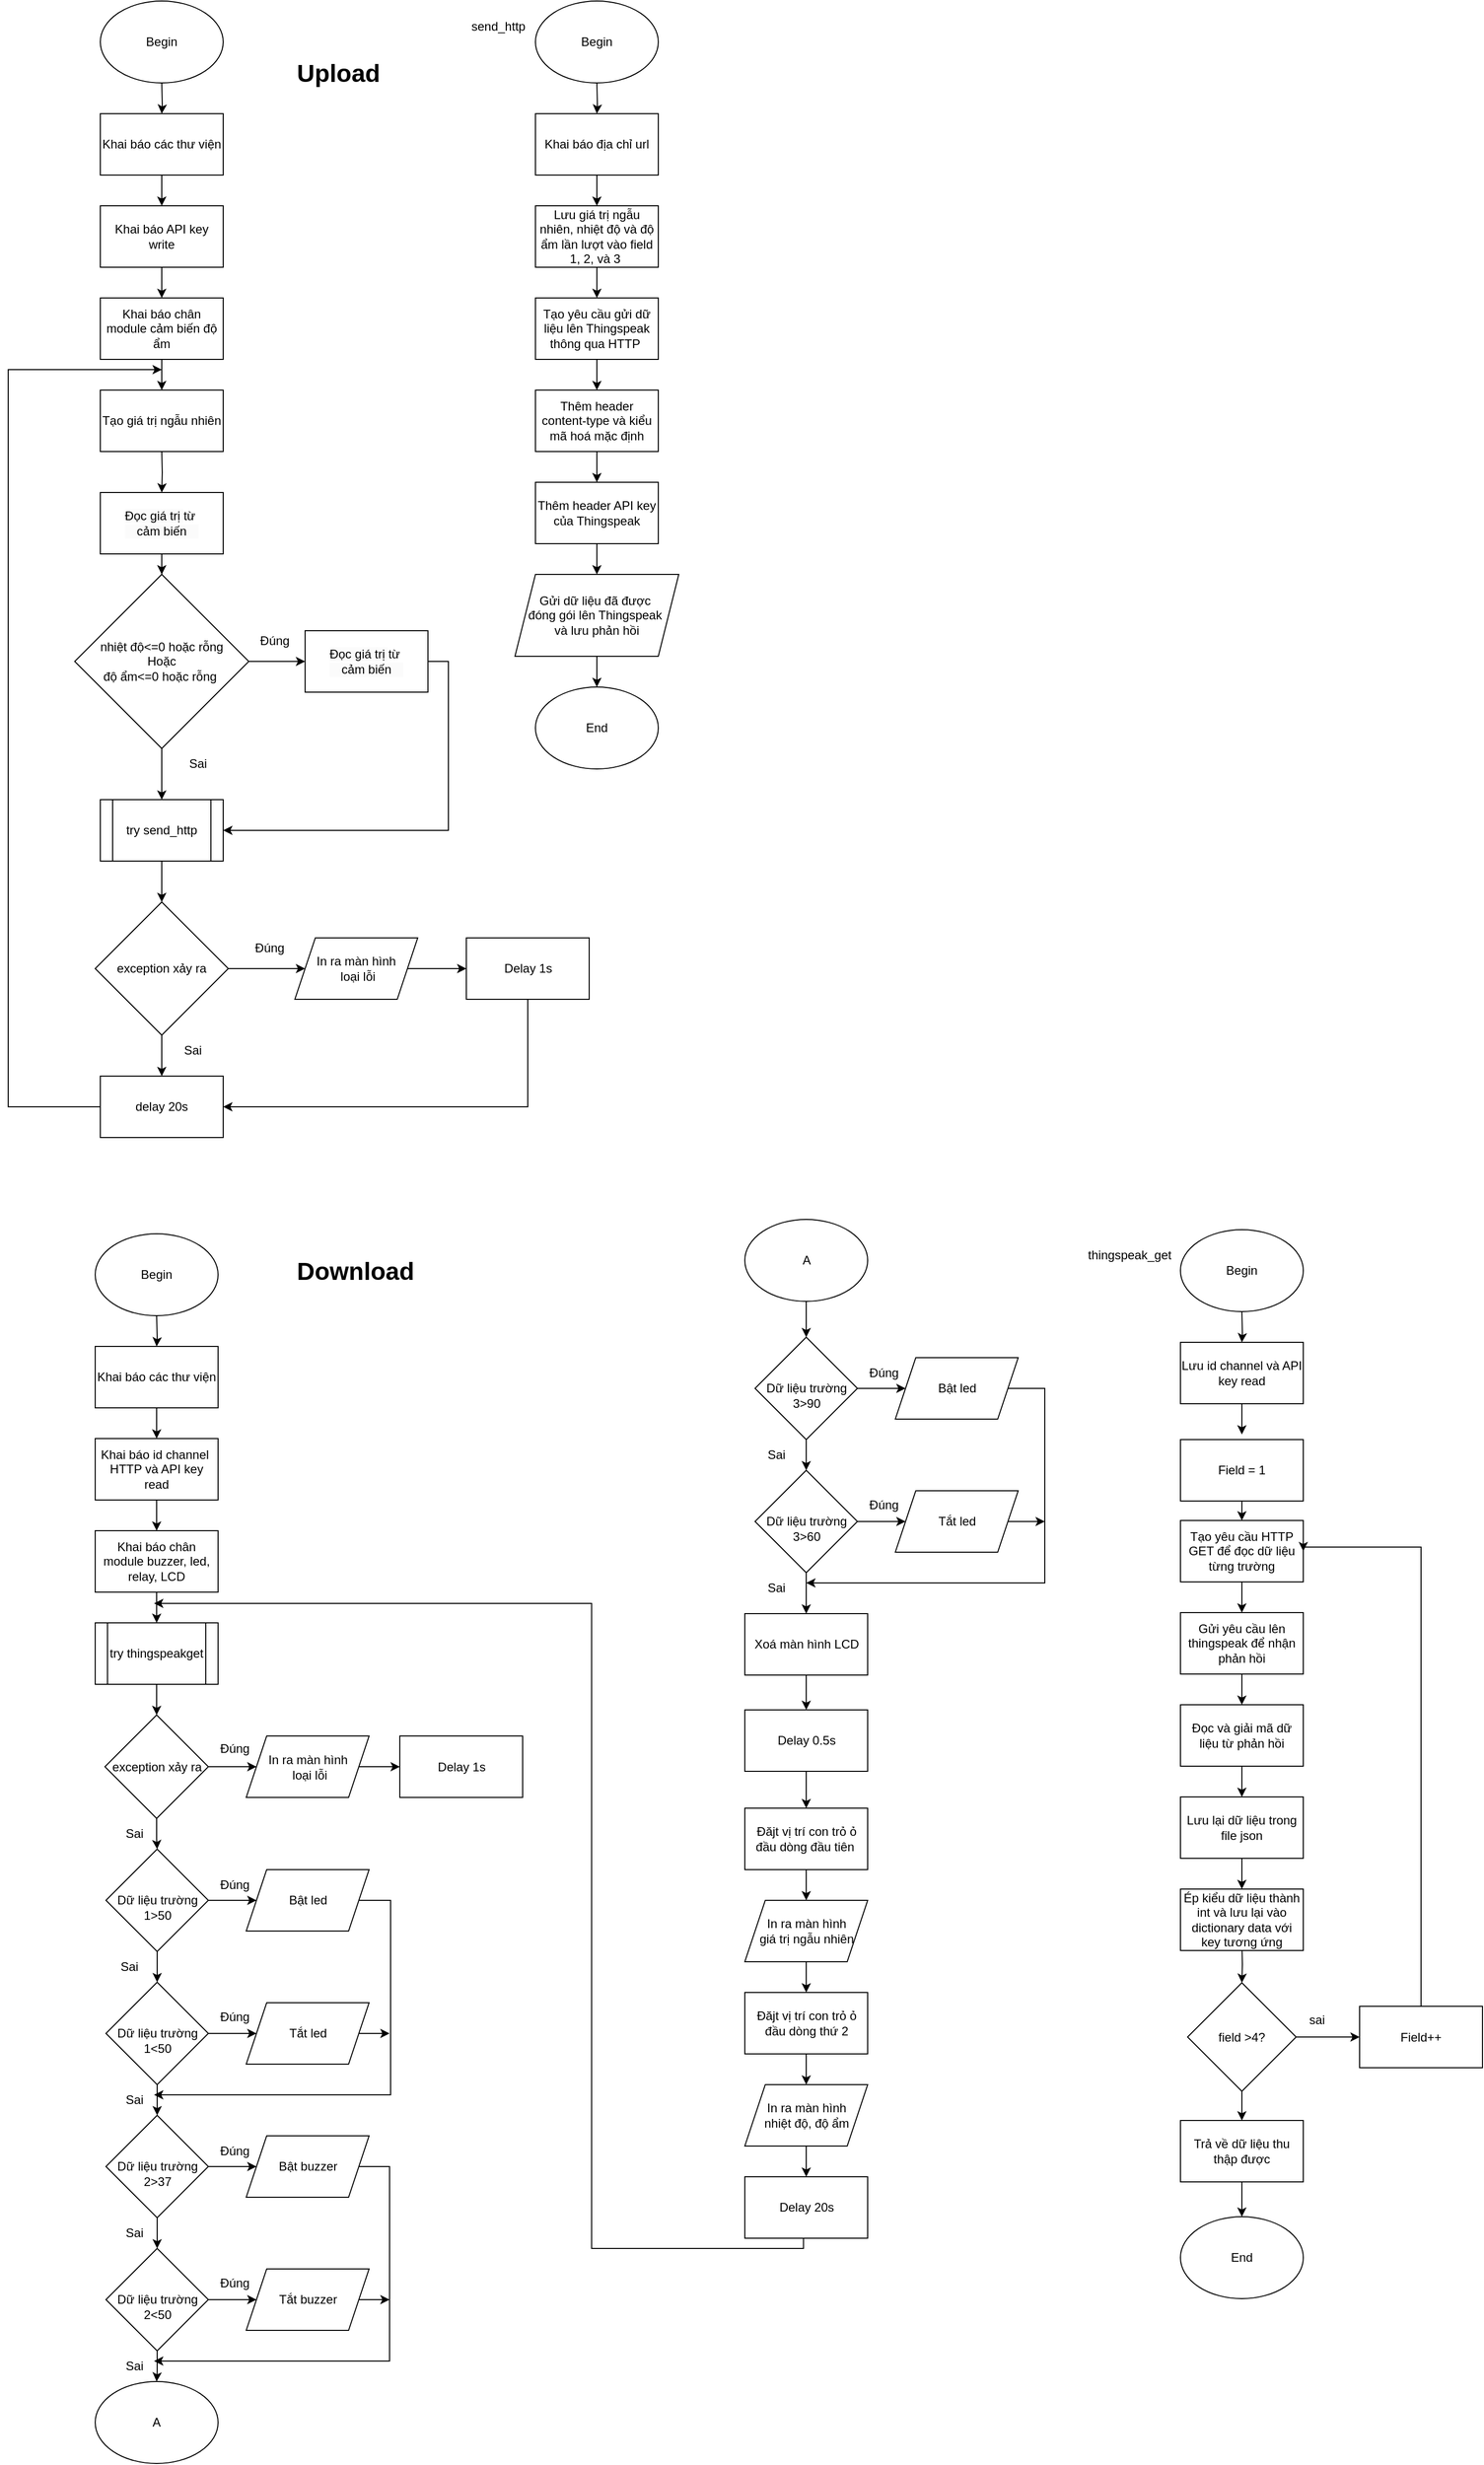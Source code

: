<mxfile version="24.7.14">
  <diagram id="C5RBs43oDa-KdzZeNtuy" name="Page-1">
    <mxGraphModel dx="2329" dy="1236" grid="1" gridSize="10" guides="1" tooltips="1" connect="1" arrows="1" fold="1" page="1" pageScale="1" pageWidth="827" pageHeight="1169" math="0" shadow="0">
      <root>
        <mxCell id="WIyWlLk6GJQsqaUBKTNV-0" />
        <mxCell id="WIyWlLk6GJQsqaUBKTNV-1" parent="WIyWlLk6GJQsqaUBKTNV-0" />
        <mxCell id="1WxUAbwwoIR5ukUB5O0--5" value="Khai báo chân module cảm biến độ&lt;div style=&quot;&quot;&gt;ẩm&lt;/div&gt;" style="rounded=0;whiteSpace=wrap;html=1;align=center;" parent="WIyWlLk6GJQsqaUBKTNV-1" vertex="1">
          <mxGeometry x="120" y="290" width="120" height="60" as="geometry" />
        </mxCell>
        <mxCell id="1Kg0y6q0fFG1aNWEQ2B7-90" value="" style="edgeStyle=orthogonalEdgeStyle;rounded=0;orthogonalLoop=1;jettySize=auto;html=1;" parent="WIyWlLk6GJQsqaUBKTNV-1" source="1WxUAbwwoIR5ukUB5O0--7" target="1Kg0y6q0fFG1aNWEQ2B7-89" edge="1">
          <mxGeometry relative="1" as="geometry" />
        </mxCell>
        <mxCell id="1WxUAbwwoIR5ukUB5O0--7" value="Khai báo các thư viện" style="rounded=0;whiteSpace=wrap;html=1;" parent="WIyWlLk6GJQsqaUBKTNV-1" vertex="1">
          <mxGeometry x="120" y="110" width="120" height="60" as="geometry" />
        </mxCell>
        <mxCell id="1WxUAbwwoIR5ukUB5O0--11" value="" style="edgeStyle=orthogonalEdgeStyle;rounded=0;orthogonalLoop=1;jettySize=auto;html=1;" parent="WIyWlLk6GJQsqaUBKTNV-1" target="1WxUAbwwoIR5ukUB5O0--7" edge="1">
          <mxGeometry relative="1" as="geometry">
            <mxPoint x="180" y="80" as="sourcePoint" />
          </mxGeometry>
        </mxCell>
        <mxCell id="1Kg0y6q0fFG1aNWEQ2B7-76" value="" style="edgeStyle=orthogonalEdgeStyle;rounded=0;orthogonalLoop=1;jettySize=auto;html=1;" parent="WIyWlLk6GJQsqaUBKTNV-1" source="1Kg0y6q0fFG1aNWEQ2B7-71" edge="1">
          <mxGeometry relative="1" as="geometry">
            <mxPoint x="605" y="200" as="targetPoint" />
          </mxGeometry>
        </mxCell>
        <mxCell id="1Kg0y6q0fFG1aNWEQ2B7-71" value="Khai báo địa chỉ url" style="rounded=0;whiteSpace=wrap;html=1;" parent="WIyWlLk6GJQsqaUBKTNV-1" vertex="1">
          <mxGeometry x="545" y="110" width="120" height="60" as="geometry" />
        </mxCell>
        <mxCell id="1Kg0y6q0fFG1aNWEQ2B7-72" value="" style="edgeStyle=orthogonalEdgeStyle;rounded=0;orthogonalLoop=1;jettySize=auto;html=1;" parent="WIyWlLk6GJQsqaUBKTNV-1" target="1Kg0y6q0fFG1aNWEQ2B7-71" edge="1">
          <mxGeometry relative="1" as="geometry">
            <mxPoint x="605" y="80" as="sourcePoint" />
          </mxGeometry>
        </mxCell>
        <mxCell id="1Kg0y6q0fFG1aNWEQ2B7-74" value="send_http&amp;nbsp;" style="text;html=1;align=center;verticalAlign=middle;resizable=0;points=[];autosize=1;strokeColor=none;fillColor=none;" parent="WIyWlLk6GJQsqaUBKTNV-1" vertex="1">
          <mxGeometry x="470" y="10" width="80" height="30" as="geometry" />
        </mxCell>
        <mxCell id="1Kg0y6q0fFG1aNWEQ2B7-92" value="" style="edgeStyle=orthogonalEdgeStyle;rounded=0;orthogonalLoop=1;jettySize=auto;html=1;" parent="WIyWlLk6GJQsqaUBKTNV-1" source="1Kg0y6q0fFG1aNWEQ2B7-89" target="1WxUAbwwoIR5ukUB5O0--5" edge="1">
          <mxGeometry relative="1" as="geometry" />
        </mxCell>
        <mxCell id="1Kg0y6q0fFG1aNWEQ2B7-89" value="Khai báo API key write" style="rounded=0;whiteSpace=wrap;html=1;" parent="WIyWlLk6GJQsqaUBKTNV-1" vertex="1">
          <mxGeometry x="120" y="200" width="120" height="60" as="geometry" />
        </mxCell>
        <mxCell id="1Kg0y6q0fFG1aNWEQ2B7-93" value="" style="edgeStyle=orthogonalEdgeStyle;rounded=0;orthogonalLoop=1;jettySize=auto;html=1;" parent="WIyWlLk6GJQsqaUBKTNV-1" edge="1">
          <mxGeometry relative="1" as="geometry">
            <mxPoint x="180" y="380" as="targetPoint" />
            <mxPoint x="180" y="350" as="sourcePoint" />
          </mxGeometry>
        </mxCell>
        <mxCell id="1Kg0y6q0fFG1aNWEQ2B7-94" value="" style="edgeStyle=orthogonalEdgeStyle;rounded=0;orthogonalLoop=1;jettySize=auto;html=1;" parent="WIyWlLk6GJQsqaUBKTNV-1" edge="1">
          <mxGeometry relative="1" as="geometry">
            <mxPoint x="180" y="480" as="targetPoint" />
            <mxPoint x="180" y="440" as="sourcePoint" />
          </mxGeometry>
        </mxCell>
        <mxCell id="JUYjfy3WTnw4ZEzhVMGz-3" value="" style="edgeStyle=orthogonalEdgeStyle;rounded=0;orthogonalLoop=1;jettySize=auto;html=1;" parent="WIyWlLk6GJQsqaUBKTNV-1" source="JUYjfy3WTnw4ZEzhVMGz-0" target="JUYjfy3WTnw4ZEzhVMGz-2" edge="1">
          <mxGeometry relative="1" as="geometry" />
        </mxCell>
        <mxCell id="JUYjfy3WTnw4ZEzhVMGz-0" value="&lt;span style=&quot;color: rgb(0, 0, 0); font-family: Helvetica; font-size: 12px; font-style: normal; font-variant-ligatures: normal; font-variant-caps: normal; font-weight: 400; letter-spacing: normal; orphans: 2; text-align: center; text-indent: 0px; text-transform: none; widows: 2; word-spacing: 0px; -webkit-text-stroke-width: 0px; white-space: normal; background-color: rgb(251, 251, 251); text-decoration-thickness: initial; text-decoration-style: initial; text-decoration-color: initial; display: inline !important; float: none;&quot;&gt;Đọc giá trị&amp;nbsp;&lt;/span&gt;&lt;span style=&quot;forced-color-adjust: none; color: rgb(0, 0, 0); font-family: Helvetica; font-size: 12px; font-style: normal; font-variant-ligatures: normal; font-variant-caps: normal; font-weight: 400; letter-spacing: normal; orphans: 2; text-align: center; text-indent: 0px; text-transform: none; widows: 2; word-spacing: 0px; -webkit-text-stroke-width: 0px; white-space: normal; background-color: initial; text-decoration-thickness: initial; text-decoration-style: initial; text-decoration-color: initial;&quot;&gt;từ&amp;nbsp;&lt;/span&gt;&lt;div style=&quot;forced-color-adjust: none; color: rgb(0, 0, 0); font-family: Helvetica; font-size: 12px; font-style: normal; font-variant-ligatures: normal; font-variant-caps: normal; font-weight: 400; letter-spacing: normal; orphans: 2; text-align: center; text-indent: 0px; text-transform: none; widows: 2; word-spacing: 0px; -webkit-text-stroke-width: 0px; white-space: normal; background-color: rgb(251, 251, 251); text-decoration-thickness: initial; text-decoration-style: initial; text-decoration-color: initial;&quot;&gt;&lt;span style=&quot;forced-color-adjust: none; background-color: initial;&quot;&gt;cảm biến&lt;/span&gt;&lt;/div&gt;" style="rounded=0;whiteSpace=wrap;html=1;" parent="WIyWlLk6GJQsqaUBKTNV-1" vertex="1">
          <mxGeometry x="120" y="480" width="120" height="60" as="geometry" />
        </mxCell>
        <mxCell id="JUYjfy3WTnw4ZEzhVMGz-1" value="Tạo giá trị ngẫu nhiên" style="rounded=0;whiteSpace=wrap;html=1;" parent="WIyWlLk6GJQsqaUBKTNV-1" vertex="1">
          <mxGeometry x="120" y="380" width="120" height="60" as="geometry" />
        </mxCell>
        <mxCell id="JUYjfy3WTnw4ZEzhVMGz-5" value="" style="edgeStyle=orthogonalEdgeStyle;rounded=0;orthogonalLoop=1;jettySize=auto;html=1;" parent="WIyWlLk6GJQsqaUBKTNV-1" source="JUYjfy3WTnw4ZEzhVMGz-2" target="JUYjfy3WTnw4ZEzhVMGz-4" edge="1">
          <mxGeometry relative="1" as="geometry" />
        </mxCell>
        <mxCell id="JUYjfy3WTnw4ZEzhVMGz-8" value="" style="edgeStyle=orthogonalEdgeStyle;rounded=0;orthogonalLoop=1;jettySize=auto;html=1;" parent="WIyWlLk6GJQsqaUBKTNV-1" source="JUYjfy3WTnw4ZEzhVMGz-2" target="JUYjfy3WTnw4ZEzhVMGz-7" edge="1">
          <mxGeometry relative="1" as="geometry" />
        </mxCell>
        <mxCell id="JUYjfy3WTnw4ZEzhVMGz-2" value="nhiệt độ&amp;lt;=0 hoặc rỗng&lt;div&gt;Hoặc&lt;/div&gt;&lt;div&gt;độ ẩm&amp;lt;=0 hoặc rỗng&amp;nbsp;&lt;/div&gt;" style="rhombus;whiteSpace=wrap;html=1;" parent="WIyWlLk6GJQsqaUBKTNV-1" vertex="1">
          <mxGeometry x="95" y="560" width="170" height="170" as="geometry" />
        </mxCell>
        <mxCell id="kKb7byAXvP9piWJfjQB5-71" style="edgeStyle=orthogonalEdgeStyle;rounded=0;orthogonalLoop=1;jettySize=auto;html=1;exitX=1;exitY=0.5;exitDx=0;exitDy=0;entryX=1;entryY=0.5;entryDx=0;entryDy=0;" edge="1" parent="WIyWlLk6GJQsqaUBKTNV-1" source="JUYjfy3WTnw4ZEzhVMGz-4" target="JUYjfy3WTnw4ZEzhVMGz-7">
          <mxGeometry relative="1" as="geometry" />
        </mxCell>
        <mxCell id="JUYjfy3WTnw4ZEzhVMGz-4" value="&lt;span style=&quot;color: rgb(0, 0, 0); font-family: Helvetica; font-size: 12px; font-style: normal; font-variant-ligatures: normal; font-variant-caps: normal; font-weight: 400; letter-spacing: normal; orphans: 2; text-align: center; text-indent: 0px; text-transform: none; widows: 2; word-spacing: 0px; -webkit-text-stroke-width: 0px; white-space: normal; background-color: rgb(251, 251, 251); text-decoration-thickness: initial; text-decoration-style: initial; text-decoration-color: initial; display: inline !important; float: none;&quot;&gt;Đọc giá trị&amp;nbsp;&lt;/span&gt;&lt;span style=&quot;forced-color-adjust: none; color: rgb(0, 0, 0); font-family: Helvetica; font-size: 12px; font-style: normal; font-variant-ligatures: normal; font-variant-caps: normal; font-weight: 400; letter-spacing: normal; orphans: 2; text-align: center; text-indent: 0px; text-transform: none; widows: 2; word-spacing: 0px; -webkit-text-stroke-width: 0px; white-space: normal; background-color: initial; text-decoration-thickness: initial; text-decoration-style: initial; text-decoration-color: initial;&quot;&gt;từ&amp;nbsp;&lt;/span&gt;&lt;div style=&quot;forced-color-adjust: none; color: rgb(0, 0, 0); font-family: Helvetica; font-size: 12px; font-style: normal; font-variant-ligatures: normal; font-variant-caps: normal; font-weight: 400; letter-spacing: normal; orphans: 2; text-align: center; text-indent: 0px; text-transform: none; widows: 2; word-spacing: 0px; -webkit-text-stroke-width: 0px; white-space: normal; background-color: rgb(251, 251, 251); text-decoration-thickness: initial; text-decoration-style: initial; text-decoration-color: initial;&quot;&gt;&lt;span style=&quot;forced-color-adjust: none; background-color: initial;&quot;&gt;cảm biến&lt;/span&gt;&lt;/div&gt;" style="rounded=0;whiteSpace=wrap;html=1;" parent="WIyWlLk6GJQsqaUBKTNV-1" vertex="1">
          <mxGeometry x="320" y="615" width="120" height="60" as="geometry" />
        </mxCell>
        <mxCell id="JUYjfy3WTnw4ZEzhVMGz-11" value="" style="edgeStyle=orthogonalEdgeStyle;rounded=0;orthogonalLoop=1;jettySize=auto;html=1;" parent="WIyWlLk6GJQsqaUBKTNV-1" source="JUYjfy3WTnw4ZEzhVMGz-6" target="JUYjfy3WTnw4ZEzhVMGz-10" edge="1">
          <mxGeometry relative="1" as="geometry" />
        </mxCell>
        <mxCell id="JUYjfy3WTnw4ZEzhVMGz-13" value="" style="edgeStyle=orthogonalEdgeStyle;rounded=0;orthogonalLoop=1;jettySize=auto;html=1;" parent="WIyWlLk6GJQsqaUBKTNV-1" source="JUYjfy3WTnw4ZEzhVMGz-6" edge="1">
          <mxGeometry relative="1" as="geometry">
            <mxPoint x="320.0" y="945" as="targetPoint" />
          </mxGeometry>
        </mxCell>
        <mxCell id="JUYjfy3WTnw4ZEzhVMGz-6" value="exception xảy ra" style="rhombus;whiteSpace=wrap;html=1;" parent="WIyWlLk6GJQsqaUBKTNV-1" vertex="1">
          <mxGeometry x="115" y="880" width="130" height="130" as="geometry" />
        </mxCell>
        <mxCell id="JUYjfy3WTnw4ZEzhVMGz-9" value="" style="edgeStyle=orthogonalEdgeStyle;rounded=0;orthogonalLoop=1;jettySize=auto;html=1;" parent="WIyWlLk6GJQsqaUBKTNV-1" source="JUYjfy3WTnw4ZEzhVMGz-7" target="JUYjfy3WTnw4ZEzhVMGz-6" edge="1">
          <mxGeometry relative="1" as="geometry" />
        </mxCell>
        <mxCell id="JUYjfy3WTnw4ZEzhVMGz-7" value="try send_http" style="shape=process;whiteSpace=wrap;html=1;backgroundOutline=1;" parent="WIyWlLk6GJQsqaUBKTNV-1" vertex="1">
          <mxGeometry x="120" y="780" width="120" height="60" as="geometry" />
        </mxCell>
        <mxCell id="JUYjfy3WTnw4ZEzhVMGz-10" value="delay 20s" style="rounded=0;whiteSpace=wrap;html=1;" parent="WIyWlLk6GJQsqaUBKTNV-1" vertex="1">
          <mxGeometry x="120" y="1050" width="120" height="60" as="geometry" />
        </mxCell>
        <mxCell id="JUYjfy3WTnw4ZEzhVMGz-14" value="Đúng" style="text;html=1;align=center;verticalAlign=middle;resizable=0;points=[];autosize=1;strokeColor=none;fillColor=none;" parent="WIyWlLk6GJQsqaUBKTNV-1" vertex="1">
          <mxGeometry x="265" y="610" width="50" height="30" as="geometry" />
        </mxCell>
        <mxCell id="JUYjfy3WTnw4ZEzhVMGz-15" value="Đúng" style="text;html=1;align=center;verticalAlign=middle;resizable=0;points=[];autosize=1;strokeColor=none;fillColor=none;" parent="WIyWlLk6GJQsqaUBKTNV-1" vertex="1">
          <mxGeometry x="260" y="910" width="50" height="30" as="geometry" />
        </mxCell>
        <mxCell id="JUYjfy3WTnw4ZEzhVMGz-16" value="Sai" style="text;html=1;align=center;verticalAlign=middle;resizable=0;points=[];autosize=1;strokeColor=none;fillColor=none;" parent="WIyWlLk6GJQsqaUBKTNV-1" vertex="1">
          <mxGeometry x="195" y="730" width="40" height="30" as="geometry" />
        </mxCell>
        <mxCell id="JUYjfy3WTnw4ZEzhVMGz-17" value="Sai" style="text;html=1;align=center;verticalAlign=middle;resizable=0;points=[];autosize=1;strokeColor=none;fillColor=none;" parent="WIyWlLk6GJQsqaUBKTNV-1" vertex="1">
          <mxGeometry x="190" y="1010" width="40" height="30" as="geometry" />
        </mxCell>
        <mxCell id="JUYjfy3WTnw4ZEzhVMGz-20" value="" style="endArrow=classic;html=1;rounded=0;exitX=0;exitY=0.5;exitDx=0;exitDy=0;" parent="WIyWlLk6GJQsqaUBKTNV-1" source="JUYjfy3WTnw4ZEzhVMGz-10" edge="1">
          <mxGeometry width="50" height="50" relative="1" as="geometry">
            <mxPoint x="30" y="1080" as="sourcePoint" />
            <mxPoint x="180" y="360" as="targetPoint" />
            <Array as="points">
              <mxPoint x="30" y="1080" />
              <mxPoint x="30" y="360" />
            </Array>
          </mxGeometry>
        </mxCell>
        <mxCell id="JUYjfy3WTnw4ZEzhVMGz-23" value="" style="edgeStyle=orthogonalEdgeStyle;rounded=0;orthogonalLoop=1;jettySize=auto;html=1;" parent="WIyWlLk6GJQsqaUBKTNV-1" source="JUYjfy3WTnw4ZEzhVMGz-21" target="JUYjfy3WTnw4ZEzhVMGz-22" edge="1">
          <mxGeometry relative="1" as="geometry" />
        </mxCell>
        <mxCell id="JUYjfy3WTnw4ZEzhVMGz-21" value="Lưu giá trị ngẫu nhiên, nhiệt độ và độ ẩm lần lượt vào field 1, 2, và 3&amp;nbsp;" style="whiteSpace=wrap;html=1;" parent="WIyWlLk6GJQsqaUBKTNV-1" vertex="1">
          <mxGeometry x="545" y="200" width="120" height="60" as="geometry" />
        </mxCell>
        <mxCell id="JUYjfy3WTnw4ZEzhVMGz-25" value="" style="edgeStyle=orthogonalEdgeStyle;rounded=0;orthogonalLoop=1;jettySize=auto;html=1;" parent="WIyWlLk6GJQsqaUBKTNV-1" source="JUYjfy3WTnw4ZEzhVMGz-22" target="JUYjfy3WTnw4ZEzhVMGz-24" edge="1">
          <mxGeometry relative="1" as="geometry" />
        </mxCell>
        <mxCell id="JUYjfy3WTnw4ZEzhVMGz-22" value="Tạo yêu cầu gửi dữ liệu lên Thingspeak thông qua HTTP&amp;nbsp;" style="whiteSpace=wrap;html=1;" parent="WIyWlLk6GJQsqaUBKTNV-1" vertex="1">
          <mxGeometry x="545" y="290" width="120" height="60" as="geometry" />
        </mxCell>
        <mxCell id="JUYjfy3WTnw4ZEzhVMGz-27" value="" style="edgeStyle=orthogonalEdgeStyle;rounded=0;orthogonalLoop=1;jettySize=auto;html=1;" parent="WIyWlLk6GJQsqaUBKTNV-1" source="JUYjfy3WTnw4ZEzhVMGz-24" target="JUYjfy3WTnw4ZEzhVMGz-26" edge="1">
          <mxGeometry relative="1" as="geometry" />
        </mxCell>
        <mxCell id="JUYjfy3WTnw4ZEzhVMGz-24" value="Thêm header content-type và kiểu mã hoá mặc định" style="whiteSpace=wrap;html=1;" parent="WIyWlLk6GJQsqaUBKTNV-1" vertex="1">
          <mxGeometry x="545" y="380" width="120" height="60" as="geometry" />
        </mxCell>
        <mxCell id="JUYjfy3WTnw4ZEzhVMGz-29" value="" style="edgeStyle=orthogonalEdgeStyle;rounded=0;orthogonalLoop=1;jettySize=auto;html=1;" parent="WIyWlLk6GJQsqaUBKTNV-1" source="JUYjfy3WTnw4ZEzhVMGz-26" target="JUYjfy3WTnw4ZEzhVMGz-28" edge="1">
          <mxGeometry relative="1" as="geometry" />
        </mxCell>
        <mxCell id="JUYjfy3WTnw4ZEzhVMGz-26" value="Thêm header API key của Thingspeak" style="whiteSpace=wrap;html=1;" parent="WIyWlLk6GJQsqaUBKTNV-1" vertex="1">
          <mxGeometry x="545" y="470" width="120" height="60" as="geometry" />
        </mxCell>
        <mxCell id="JUYjfy3WTnw4ZEzhVMGz-31" value="" style="edgeStyle=orthogonalEdgeStyle;rounded=0;orthogonalLoop=1;jettySize=auto;html=1;" parent="WIyWlLk6GJQsqaUBKTNV-1" source="JUYjfy3WTnw4ZEzhVMGz-28" target="JUYjfy3WTnw4ZEzhVMGz-30" edge="1">
          <mxGeometry relative="1" as="geometry" />
        </mxCell>
        <mxCell id="JUYjfy3WTnw4ZEzhVMGz-28" value="Gửi dữ liệu đã được&amp;nbsp;&lt;div&gt;đóng gói lên Thingspeak&amp;nbsp;&lt;/div&gt;&lt;div&gt;và lưu phản hồi&lt;/div&gt;" style="shape=parallelogram;perimeter=parallelogramPerimeter;whiteSpace=wrap;html=1;fixedSize=1;" parent="WIyWlLk6GJQsqaUBKTNV-1" vertex="1">
          <mxGeometry x="525" y="560" width="160" height="80" as="geometry" />
        </mxCell>
        <mxCell id="JUYjfy3WTnw4ZEzhVMGz-30" value="End" style="ellipse;whiteSpace=wrap;html=1;" parent="WIyWlLk6GJQsqaUBKTNV-1" vertex="1">
          <mxGeometry x="545" y="670" width="120" height="80" as="geometry" />
        </mxCell>
        <mxCell id="JUYjfy3WTnw4ZEzhVMGz-33" value="Begin" style="ellipse;whiteSpace=wrap;html=1;" parent="WIyWlLk6GJQsqaUBKTNV-1" vertex="1">
          <mxGeometry x="545" width="120" height="80" as="geometry" />
        </mxCell>
        <mxCell id="JUYjfy3WTnw4ZEzhVMGz-34" value="Begin" style="ellipse;whiteSpace=wrap;html=1;" parent="WIyWlLk6GJQsqaUBKTNV-1" vertex="1">
          <mxGeometry x="120" width="120" height="80" as="geometry" />
        </mxCell>
        <mxCell id="JUYjfy3WTnw4ZEzhVMGz-80" value="Khai báo chân module buzzer, led, relay, LCD" style="rounded=0;whiteSpace=wrap;html=1;align=center;" parent="WIyWlLk6GJQsqaUBKTNV-1" vertex="1">
          <mxGeometry x="115" y="1494" width="120" height="60" as="geometry" />
        </mxCell>
        <mxCell id="JUYjfy3WTnw4ZEzhVMGz-81" value="" style="edgeStyle=orthogonalEdgeStyle;rounded=0;orthogonalLoop=1;jettySize=auto;html=1;" parent="WIyWlLk6GJQsqaUBKTNV-1" source="JUYjfy3WTnw4ZEzhVMGz-82" target="JUYjfy3WTnw4ZEzhVMGz-89" edge="1">
          <mxGeometry relative="1" as="geometry" />
        </mxCell>
        <mxCell id="JUYjfy3WTnw4ZEzhVMGz-82" value="Khai báo các thư viện" style="rounded=0;whiteSpace=wrap;html=1;" parent="WIyWlLk6GJQsqaUBKTNV-1" vertex="1">
          <mxGeometry x="115" y="1314" width="120" height="60" as="geometry" />
        </mxCell>
        <mxCell id="JUYjfy3WTnw4ZEzhVMGz-83" value="" style="edgeStyle=orthogonalEdgeStyle;rounded=0;orthogonalLoop=1;jettySize=auto;html=1;" parent="WIyWlLk6GJQsqaUBKTNV-1" target="JUYjfy3WTnw4ZEzhVMGz-82" edge="1">
          <mxGeometry relative="1" as="geometry">
            <mxPoint x="175" y="1284" as="sourcePoint" />
          </mxGeometry>
        </mxCell>
        <mxCell id="JUYjfy3WTnw4ZEzhVMGz-84" value="" style="edgeStyle=orthogonalEdgeStyle;rounded=0;orthogonalLoop=1;jettySize=auto;html=1;" parent="WIyWlLk6GJQsqaUBKTNV-1" source="JUYjfy3WTnw4ZEzhVMGz-85" edge="1">
          <mxGeometry relative="1" as="geometry">
            <mxPoint x="1235" y="1400" as="targetPoint" />
          </mxGeometry>
        </mxCell>
        <mxCell id="JUYjfy3WTnw4ZEzhVMGz-85" value="Lưu id channel và API key read" style="rounded=0;whiteSpace=wrap;html=1;" parent="WIyWlLk6GJQsqaUBKTNV-1" vertex="1">
          <mxGeometry x="1175" y="1310" width="120" height="60" as="geometry" />
        </mxCell>
        <mxCell id="JUYjfy3WTnw4ZEzhVMGz-86" value="" style="edgeStyle=orthogonalEdgeStyle;rounded=0;orthogonalLoop=1;jettySize=auto;html=1;" parent="WIyWlLk6GJQsqaUBKTNV-1" target="JUYjfy3WTnw4ZEzhVMGz-85" edge="1">
          <mxGeometry relative="1" as="geometry">
            <mxPoint x="1235" y="1280" as="sourcePoint" />
          </mxGeometry>
        </mxCell>
        <mxCell id="JUYjfy3WTnw4ZEzhVMGz-87" value="thingspeak_get" style="text;html=1;align=center;verticalAlign=middle;resizable=0;points=[];autosize=1;strokeColor=none;fillColor=none;" parent="WIyWlLk6GJQsqaUBKTNV-1" vertex="1">
          <mxGeometry x="1075" y="1210" width="100" height="30" as="geometry" />
        </mxCell>
        <mxCell id="JUYjfy3WTnw4ZEzhVMGz-88" value="" style="edgeStyle=orthogonalEdgeStyle;rounded=0;orthogonalLoop=1;jettySize=auto;html=1;" parent="WIyWlLk6GJQsqaUBKTNV-1" source="JUYjfy3WTnw4ZEzhVMGz-89" target="JUYjfy3WTnw4ZEzhVMGz-80" edge="1">
          <mxGeometry relative="1" as="geometry" />
        </mxCell>
        <mxCell id="JUYjfy3WTnw4ZEzhVMGz-89" value="Khai báo id channel&amp;nbsp; HTTP và API key read" style="rounded=0;whiteSpace=wrap;html=1;" parent="WIyWlLk6GJQsqaUBKTNV-1" vertex="1">
          <mxGeometry x="115" y="1404" width="120" height="60" as="geometry" />
        </mxCell>
        <mxCell id="JUYjfy3WTnw4ZEzhVMGz-90" value="" style="edgeStyle=orthogonalEdgeStyle;rounded=0;orthogonalLoop=1;jettySize=auto;html=1;" parent="WIyWlLk6GJQsqaUBKTNV-1" edge="1">
          <mxGeometry relative="1" as="geometry">
            <mxPoint x="175" y="1584" as="targetPoint" />
            <mxPoint x="175" y="1554" as="sourcePoint" />
          </mxGeometry>
        </mxCell>
        <mxCell id="JUYjfy3WTnw4ZEzhVMGz-121" value="End" style="ellipse;whiteSpace=wrap;html=1;" parent="WIyWlLk6GJQsqaUBKTNV-1" vertex="1">
          <mxGeometry x="1175" y="2164" width="120" height="80" as="geometry" />
        </mxCell>
        <mxCell id="JUYjfy3WTnw4ZEzhVMGz-122" value="Begin" style="ellipse;whiteSpace=wrap;html=1;" parent="WIyWlLk6GJQsqaUBKTNV-1" vertex="1">
          <mxGeometry x="1175" y="1200" width="120" height="80" as="geometry" />
        </mxCell>
        <mxCell id="JUYjfy3WTnw4ZEzhVMGz-123" value="Begin" style="ellipse;whiteSpace=wrap;html=1;" parent="WIyWlLk6GJQsqaUBKTNV-1" vertex="1">
          <mxGeometry x="115" y="1204" width="120" height="80" as="geometry" />
        </mxCell>
        <mxCell id="JUYjfy3WTnw4ZEzhVMGz-126" value="" style="edgeStyle=orthogonalEdgeStyle;rounded=0;orthogonalLoop=1;jettySize=auto;html=1;" parent="WIyWlLk6GJQsqaUBKTNV-1" source="JUYjfy3WTnw4ZEzhVMGz-124" target="JUYjfy3WTnw4ZEzhVMGz-125" edge="1">
          <mxGeometry relative="1" as="geometry" />
        </mxCell>
        <mxCell id="JUYjfy3WTnw4ZEzhVMGz-124" value="In ra màn hình&lt;div&gt;&amp;nbsp;loại lỗi&lt;/div&gt;" style="shape=parallelogram;perimeter=parallelogramPerimeter;whiteSpace=wrap;html=1;fixedSize=1;" parent="WIyWlLk6GJQsqaUBKTNV-1" vertex="1">
          <mxGeometry x="310" y="915" width="120" height="60" as="geometry" />
        </mxCell>
        <mxCell id="kKb7byAXvP9piWJfjQB5-115" style="edgeStyle=orthogonalEdgeStyle;rounded=0;orthogonalLoop=1;jettySize=auto;html=1;exitX=0.5;exitY=1;exitDx=0;exitDy=0;entryX=1;entryY=0.5;entryDx=0;entryDy=0;" edge="1" parent="WIyWlLk6GJQsqaUBKTNV-1" source="JUYjfy3WTnw4ZEzhVMGz-125" target="JUYjfy3WTnw4ZEzhVMGz-10">
          <mxGeometry relative="1" as="geometry" />
        </mxCell>
        <mxCell id="JUYjfy3WTnw4ZEzhVMGz-125" value="Delay 1s" style="whiteSpace=wrap;html=1;" parent="WIyWlLk6GJQsqaUBKTNV-1" vertex="1">
          <mxGeometry x="477.5" y="915" width="120" height="60" as="geometry" />
        </mxCell>
        <mxCell id="kKb7byAXvP9piWJfjQB5-3" value="" style="edgeStyle=orthogonalEdgeStyle;rounded=0;orthogonalLoop=1;jettySize=auto;html=1;" edge="1" parent="WIyWlLk6GJQsqaUBKTNV-1" source="JUYjfy3WTnw4ZEzhVMGz-127" target="kKb7byAXvP9piWJfjQB5-2">
          <mxGeometry relative="1" as="geometry" />
        </mxCell>
        <mxCell id="kKb7byAXvP9piWJfjQB5-8" value="" style="edgeStyle=orthogonalEdgeStyle;rounded=0;orthogonalLoop=1;jettySize=auto;html=1;" edge="1" parent="WIyWlLk6GJQsqaUBKTNV-1" source="JUYjfy3WTnw4ZEzhVMGz-127" target="kKb7byAXvP9piWJfjQB5-7">
          <mxGeometry relative="1" as="geometry" />
        </mxCell>
        <mxCell id="JUYjfy3WTnw4ZEzhVMGz-127" value="exception xảy ra" style="rhombus;whiteSpace=wrap;html=1;" parent="WIyWlLk6GJQsqaUBKTNV-1" vertex="1">
          <mxGeometry x="124.5" y="1674" width="101" height="101" as="geometry" />
        </mxCell>
        <mxCell id="JUYjfy3WTnw4ZEzhVMGz-129" value="" style="edgeStyle=orthogonalEdgeStyle;rounded=0;orthogonalLoop=1;jettySize=auto;html=1;" parent="WIyWlLk6GJQsqaUBKTNV-1" source="JUYjfy3WTnw4ZEzhVMGz-128" target="JUYjfy3WTnw4ZEzhVMGz-127" edge="1">
          <mxGeometry relative="1" as="geometry" />
        </mxCell>
        <mxCell id="JUYjfy3WTnw4ZEzhVMGz-128" value="try thingspeakget" style="shape=process;whiteSpace=wrap;html=1;backgroundOutline=1;" parent="WIyWlLk6GJQsqaUBKTNV-1" vertex="1">
          <mxGeometry x="115" y="1584" width="120" height="60" as="geometry" />
        </mxCell>
        <mxCell id="kKb7byAXvP9piWJfjQB5-0" value="Đúng" style="text;html=1;align=center;verticalAlign=middle;resizable=0;points=[];autosize=1;strokeColor=none;fillColor=none;" vertex="1" parent="WIyWlLk6GJQsqaUBKTNV-1">
          <mxGeometry x="225.5" y="1692" width="50" height="30" as="geometry" />
        </mxCell>
        <mxCell id="kKb7byAXvP9piWJfjQB5-5" value="" style="edgeStyle=orthogonalEdgeStyle;rounded=0;orthogonalLoop=1;jettySize=auto;html=1;" edge="1" parent="WIyWlLk6GJQsqaUBKTNV-1" source="kKb7byAXvP9piWJfjQB5-2" target="kKb7byAXvP9piWJfjQB5-4">
          <mxGeometry relative="1" as="geometry" />
        </mxCell>
        <mxCell id="kKb7byAXvP9piWJfjQB5-2" value="In ra màn hình&lt;div&gt;&amp;nbsp;loại lỗi&lt;/div&gt;" style="shape=parallelogram;perimeter=parallelogramPerimeter;whiteSpace=wrap;html=1;fixedSize=1;" vertex="1" parent="WIyWlLk6GJQsqaUBKTNV-1">
          <mxGeometry x="262.5" y="1694.5" width="120" height="60" as="geometry" />
        </mxCell>
        <mxCell id="kKb7byAXvP9piWJfjQB5-4" value="Delay 1s" style="whiteSpace=wrap;html=1;" vertex="1" parent="WIyWlLk6GJQsqaUBKTNV-1">
          <mxGeometry x="412.5" y="1694.5" width="120" height="60" as="geometry" />
        </mxCell>
        <mxCell id="kKb7byAXvP9piWJfjQB5-10" value="" style="edgeStyle=orthogonalEdgeStyle;rounded=0;orthogonalLoop=1;jettySize=auto;html=1;" edge="1" parent="WIyWlLk6GJQsqaUBKTNV-1" source="kKb7byAXvP9piWJfjQB5-7" target="kKb7byAXvP9piWJfjQB5-9">
          <mxGeometry relative="1" as="geometry" />
        </mxCell>
        <mxCell id="kKb7byAXvP9piWJfjQB5-13" value="" style="edgeStyle=orthogonalEdgeStyle;rounded=0;orthogonalLoop=1;jettySize=auto;html=1;" edge="1" parent="WIyWlLk6GJQsqaUBKTNV-1" source="kKb7byAXvP9piWJfjQB5-7" target="kKb7byAXvP9piWJfjQB5-11">
          <mxGeometry relative="1" as="geometry" />
        </mxCell>
        <mxCell id="kKb7byAXvP9piWJfjQB5-7" value="&lt;div&gt;&lt;br&gt;&lt;/div&gt;Dữ liệu trường 1&amp;gt;50" style="rhombus;whiteSpace=wrap;html=1;" vertex="1" parent="WIyWlLk6GJQsqaUBKTNV-1">
          <mxGeometry x="125.5" y="1805" width="100" height="100" as="geometry" />
        </mxCell>
        <mxCell id="kKb7byAXvP9piWJfjQB5-14" style="edgeStyle=orthogonalEdgeStyle;rounded=0;orthogonalLoop=1;jettySize=auto;html=1;exitX=1;exitY=0.5;exitDx=0;exitDy=0;entryX=0;entryY=0.5;entryDx=0;entryDy=0;" edge="1" parent="WIyWlLk6GJQsqaUBKTNV-1" source="kKb7byAXvP9piWJfjQB5-9" target="kKb7byAXvP9piWJfjQB5-12">
          <mxGeometry relative="1" as="geometry" />
        </mxCell>
        <mxCell id="kKb7byAXvP9piWJfjQB5-58" value="" style="edgeStyle=orthogonalEdgeStyle;rounded=0;orthogonalLoop=1;jettySize=auto;html=1;" edge="1" parent="WIyWlLk6GJQsqaUBKTNV-1" source="kKb7byAXvP9piWJfjQB5-9" target="kKb7byAXvP9piWJfjQB5-22">
          <mxGeometry relative="1" as="geometry" />
        </mxCell>
        <mxCell id="kKb7byAXvP9piWJfjQB5-9" value="&lt;div&gt;&lt;br&gt;&lt;/div&gt;Dữ liệu trường 1&amp;lt;50" style="rhombus;whiteSpace=wrap;html=1;" vertex="1" parent="WIyWlLk6GJQsqaUBKTNV-1">
          <mxGeometry x="125.5" y="1935" width="100" height="100" as="geometry" />
        </mxCell>
        <mxCell id="kKb7byAXvP9piWJfjQB5-67" style="edgeStyle=orthogonalEdgeStyle;rounded=0;orthogonalLoop=1;jettySize=auto;html=1;exitX=1;exitY=0.5;exitDx=0;exitDy=0;entryX=1;entryY=0.333;entryDx=0;entryDy=0;entryPerimeter=0;" edge="1" parent="WIyWlLk6GJQsqaUBKTNV-1" source="kKb7byAXvP9piWJfjQB5-11" target="kKb7byAXvP9piWJfjQB5-65">
          <mxGeometry relative="1" as="geometry">
            <mxPoint x="182.5" y="2045" as="targetPoint" />
            <Array as="points">
              <mxPoint x="403.5" y="1855" />
              <mxPoint x="403.5" y="2045" />
            </Array>
          </mxGeometry>
        </mxCell>
        <mxCell id="kKb7byAXvP9piWJfjQB5-11" value="Bật led" style="shape=parallelogram;perimeter=parallelogramPerimeter;whiteSpace=wrap;html=1;fixedSize=1;" vertex="1" parent="WIyWlLk6GJQsqaUBKTNV-1">
          <mxGeometry x="262.5" y="1825" width="120" height="60" as="geometry" />
        </mxCell>
        <mxCell id="kKb7byAXvP9piWJfjQB5-68" style="edgeStyle=orthogonalEdgeStyle;rounded=0;orthogonalLoop=1;jettySize=auto;html=1;" edge="1" parent="WIyWlLk6GJQsqaUBKTNV-1" source="kKb7byAXvP9piWJfjQB5-12">
          <mxGeometry relative="1" as="geometry">
            <mxPoint x="402.5" y="1985" as="targetPoint" />
          </mxGeometry>
        </mxCell>
        <mxCell id="kKb7byAXvP9piWJfjQB5-12" value="Tắt led" style="shape=parallelogram;perimeter=parallelogramPerimeter;whiteSpace=wrap;html=1;fixedSize=1;" vertex="1" parent="WIyWlLk6GJQsqaUBKTNV-1">
          <mxGeometry x="262.5" y="1955" width="120" height="60" as="geometry" />
        </mxCell>
        <mxCell id="kKb7byAXvP9piWJfjQB5-15" value="Đúng" style="text;html=1;align=center;verticalAlign=middle;resizable=0;points=[];autosize=1;strokeColor=none;fillColor=none;" vertex="1" parent="WIyWlLk6GJQsqaUBKTNV-1">
          <mxGeometry x="225.5" y="1825" width="50" height="30" as="geometry" />
        </mxCell>
        <mxCell id="kKb7byAXvP9piWJfjQB5-16" value="Sai" style="text;html=1;align=center;verticalAlign=middle;resizable=0;points=[];autosize=1;strokeColor=none;fillColor=none;" vertex="1" parent="WIyWlLk6GJQsqaUBKTNV-1">
          <mxGeometry x="127.5" y="1905" width="40" height="30" as="geometry" />
        </mxCell>
        <mxCell id="kKb7byAXvP9piWJfjQB5-17" value="Đúng" style="text;html=1;align=center;verticalAlign=middle;resizable=0;points=[];autosize=1;strokeColor=none;fillColor=none;" vertex="1" parent="WIyWlLk6GJQsqaUBKTNV-1">
          <mxGeometry x="225.5" y="1954" width="50" height="30" as="geometry" />
        </mxCell>
        <mxCell id="kKb7byAXvP9piWJfjQB5-19" value="Sai" style="text;html=1;align=center;verticalAlign=middle;resizable=0;points=[];autosize=1;strokeColor=none;fillColor=none;" vertex="1" parent="WIyWlLk6GJQsqaUBKTNV-1">
          <mxGeometry x="132.5" y="1775" width="40" height="30" as="geometry" />
        </mxCell>
        <mxCell id="kKb7byAXvP9piWJfjQB5-20" value="" style="edgeStyle=orthogonalEdgeStyle;rounded=0;orthogonalLoop=1;jettySize=auto;html=1;" edge="1" parent="WIyWlLk6GJQsqaUBKTNV-1" source="kKb7byAXvP9piWJfjQB5-22" target="kKb7byAXvP9piWJfjQB5-24">
          <mxGeometry relative="1" as="geometry" />
        </mxCell>
        <mxCell id="kKb7byAXvP9piWJfjQB5-21" value="" style="edgeStyle=orthogonalEdgeStyle;rounded=0;orthogonalLoop=1;jettySize=auto;html=1;" edge="1" parent="WIyWlLk6GJQsqaUBKTNV-1" source="kKb7byAXvP9piWJfjQB5-22" target="kKb7byAXvP9piWJfjQB5-25">
          <mxGeometry relative="1" as="geometry" />
        </mxCell>
        <mxCell id="kKb7byAXvP9piWJfjQB5-22" value="&lt;div&gt;&lt;br&gt;&lt;/div&gt;Dữ liệu trường 2&amp;gt;37" style="rhombus;whiteSpace=wrap;html=1;" vertex="1" parent="WIyWlLk6GJQsqaUBKTNV-1">
          <mxGeometry x="125.5" y="2065" width="100" height="100" as="geometry" />
        </mxCell>
        <mxCell id="kKb7byAXvP9piWJfjQB5-23" style="edgeStyle=orthogonalEdgeStyle;rounded=0;orthogonalLoop=1;jettySize=auto;html=1;exitX=1;exitY=0.5;exitDx=0;exitDy=0;entryX=0;entryY=0.5;entryDx=0;entryDy=0;" edge="1" parent="WIyWlLk6GJQsqaUBKTNV-1" source="kKb7byAXvP9piWJfjQB5-24" target="kKb7byAXvP9piWJfjQB5-26">
          <mxGeometry relative="1" as="geometry" />
        </mxCell>
        <mxCell id="kKb7byAXvP9piWJfjQB5-60" value="" style="edgeStyle=orthogonalEdgeStyle;rounded=0;orthogonalLoop=1;jettySize=auto;html=1;" edge="1" parent="WIyWlLk6GJQsqaUBKTNV-1" source="kKb7byAXvP9piWJfjQB5-24" target="kKb7byAXvP9piWJfjQB5-59">
          <mxGeometry relative="1" as="geometry" />
        </mxCell>
        <mxCell id="kKb7byAXvP9piWJfjQB5-24" value="&lt;div&gt;&lt;br&gt;&lt;/div&gt;Dữ liệu trường 2&amp;lt;50" style="rhombus;whiteSpace=wrap;html=1;" vertex="1" parent="WIyWlLk6GJQsqaUBKTNV-1">
          <mxGeometry x="125.5" y="2195" width="100" height="100" as="geometry" />
        </mxCell>
        <mxCell id="kKb7byAXvP9piWJfjQB5-69" style="edgeStyle=orthogonalEdgeStyle;rounded=0;orthogonalLoop=1;jettySize=auto;html=1;exitX=1;exitY=0.5;exitDx=0;exitDy=0;" edge="1" parent="WIyWlLk6GJQsqaUBKTNV-1" source="kKb7byAXvP9piWJfjQB5-25" target="kKb7byAXvP9piWJfjQB5-66">
          <mxGeometry relative="1" as="geometry">
            <mxPoint x="302.5" y="2305" as="targetPoint" />
            <Array as="points">
              <mxPoint x="402.5" y="2115" />
              <mxPoint x="402.5" y="2305" />
            </Array>
          </mxGeometry>
        </mxCell>
        <mxCell id="kKb7byAXvP9piWJfjQB5-25" value="Bật buzzer" style="shape=parallelogram;perimeter=parallelogramPerimeter;whiteSpace=wrap;html=1;fixedSize=1;" vertex="1" parent="WIyWlLk6GJQsqaUBKTNV-1">
          <mxGeometry x="262.5" y="2085" width="120" height="60" as="geometry" />
        </mxCell>
        <mxCell id="kKb7byAXvP9piWJfjQB5-70" style="edgeStyle=orthogonalEdgeStyle;rounded=0;orthogonalLoop=1;jettySize=auto;html=1;exitX=1;exitY=0.5;exitDx=0;exitDy=0;" edge="1" parent="WIyWlLk6GJQsqaUBKTNV-1" source="kKb7byAXvP9piWJfjQB5-26">
          <mxGeometry relative="1" as="geometry">
            <mxPoint x="402.5" y="2245.059" as="targetPoint" />
          </mxGeometry>
        </mxCell>
        <mxCell id="kKb7byAXvP9piWJfjQB5-26" value="Tắt buzzer" style="shape=parallelogram;perimeter=parallelogramPerimeter;whiteSpace=wrap;html=1;fixedSize=1;" vertex="1" parent="WIyWlLk6GJQsqaUBKTNV-1">
          <mxGeometry x="262.5" y="2215" width="120" height="60" as="geometry" />
        </mxCell>
        <mxCell id="kKb7byAXvP9piWJfjQB5-27" value="Đúng" style="text;html=1;align=center;verticalAlign=middle;resizable=0;points=[];autosize=1;strokeColor=none;fillColor=none;" vertex="1" parent="WIyWlLk6GJQsqaUBKTNV-1">
          <mxGeometry x="225.5" y="2085" width="50" height="30" as="geometry" />
        </mxCell>
        <mxCell id="kKb7byAXvP9piWJfjQB5-28" value="Sai" style="text;html=1;align=center;verticalAlign=middle;resizable=0;points=[];autosize=1;strokeColor=none;fillColor=none;" vertex="1" parent="WIyWlLk6GJQsqaUBKTNV-1">
          <mxGeometry x="132.5" y="2165" width="40" height="30" as="geometry" />
        </mxCell>
        <mxCell id="kKb7byAXvP9piWJfjQB5-29" value="Đúng" style="text;html=1;align=center;verticalAlign=middle;resizable=0;points=[];autosize=1;strokeColor=none;fillColor=none;" vertex="1" parent="WIyWlLk6GJQsqaUBKTNV-1">
          <mxGeometry x="225.5" y="2214" width="50" height="30" as="geometry" />
        </mxCell>
        <mxCell id="kKb7byAXvP9piWJfjQB5-64" value="" style="edgeStyle=orthogonalEdgeStyle;rounded=0;orthogonalLoop=1;jettySize=auto;html=1;" edge="1" parent="WIyWlLk6GJQsqaUBKTNV-1" source="kKb7byAXvP9piWJfjQB5-30" target="kKb7byAXvP9piWJfjQB5-34">
          <mxGeometry relative="1" as="geometry" />
        </mxCell>
        <mxCell id="kKb7byAXvP9piWJfjQB5-30" value="A" style="ellipse;whiteSpace=wrap;html=1;" vertex="1" parent="WIyWlLk6GJQsqaUBKTNV-1">
          <mxGeometry x="749.5" y="1190" width="120" height="80" as="geometry" />
        </mxCell>
        <mxCell id="kKb7byAXvP9piWJfjQB5-32" value="" style="edgeStyle=orthogonalEdgeStyle;rounded=0;orthogonalLoop=1;jettySize=auto;html=1;" edge="1" parent="WIyWlLk6GJQsqaUBKTNV-1" source="kKb7byAXvP9piWJfjQB5-34" target="kKb7byAXvP9piWJfjQB5-36">
          <mxGeometry relative="1" as="geometry" />
        </mxCell>
        <mxCell id="kKb7byAXvP9piWJfjQB5-33" value="" style="edgeStyle=orthogonalEdgeStyle;rounded=0;orthogonalLoop=1;jettySize=auto;html=1;" edge="1" parent="WIyWlLk6GJQsqaUBKTNV-1" source="kKb7byAXvP9piWJfjQB5-34" target="kKb7byAXvP9piWJfjQB5-37">
          <mxGeometry relative="1" as="geometry" />
        </mxCell>
        <mxCell id="kKb7byAXvP9piWJfjQB5-34" value="&lt;div&gt;&lt;br&gt;&lt;/div&gt;Dữ liệu trường 3&amp;gt;90" style="rhombus;whiteSpace=wrap;html=1;" vertex="1" parent="WIyWlLk6GJQsqaUBKTNV-1">
          <mxGeometry x="759.5" y="1305" width="100" height="100" as="geometry" />
        </mxCell>
        <mxCell id="kKb7byAXvP9piWJfjQB5-35" style="edgeStyle=orthogonalEdgeStyle;rounded=0;orthogonalLoop=1;jettySize=auto;html=1;exitX=1;exitY=0.5;exitDx=0;exitDy=0;entryX=0;entryY=0.5;entryDx=0;entryDy=0;" edge="1" parent="WIyWlLk6GJQsqaUBKTNV-1" source="kKb7byAXvP9piWJfjQB5-36" target="kKb7byAXvP9piWJfjQB5-38">
          <mxGeometry relative="1" as="geometry" />
        </mxCell>
        <mxCell id="kKb7byAXvP9piWJfjQB5-45" style="edgeStyle=orthogonalEdgeStyle;rounded=0;orthogonalLoop=1;jettySize=auto;html=1;exitX=0.5;exitY=1;exitDx=0;exitDy=0;entryX=0.5;entryY=0;entryDx=0;entryDy=0;" edge="1" parent="WIyWlLk6GJQsqaUBKTNV-1" source="kKb7byAXvP9piWJfjQB5-36" target="kKb7byAXvP9piWJfjQB5-44">
          <mxGeometry relative="1" as="geometry" />
        </mxCell>
        <mxCell id="kKb7byAXvP9piWJfjQB5-36" value="&lt;div&gt;&lt;br&gt;&lt;/div&gt;Dữ liệu trường 3&amp;gt;60" style="rhombus;whiteSpace=wrap;html=1;" vertex="1" parent="WIyWlLk6GJQsqaUBKTNV-1">
          <mxGeometry x="759.5" y="1435" width="100" height="100" as="geometry" />
        </mxCell>
        <mxCell id="kKb7byAXvP9piWJfjQB5-62" style="edgeStyle=orthogonalEdgeStyle;rounded=0;orthogonalLoop=1;jettySize=auto;html=1;exitX=1;exitY=0.5;exitDx=0;exitDy=0;" edge="1" parent="WIyWlLk6GJQsqaUBKTNV-1" source="kKb7byAXvP9piWJfjQB5-37">
          <mxGeometry relative="1" as="geometry">
            <mxPoint x="809.5" y="1545" as="targetPoint" />
            <Array as="points">
              <mxPoint x="1042.5" y="1355" />
              <mxPoint x="1042.5" y="1545" />
            </Array>
          </mxGeometry>
        </mxCell>
        <mxCell id="kKb7byAXvP9piWJfjQB5-37" value="Bật led" style="shape=parallelogram;perimeter=parallelogramPerimeter;whiteSpace=wrap;html=1;fixedSize=1;" vertex="1" parent="WIyWlLk6GJQsqaUBKTNV-1">
          <mxGeometry x="896.5" y="1325" width="120" height="60" as="geometry" />
        </mxCell>
        <mxCell id="kKb7byAXvP9piWJfjQB5-63" style="edgeStyle=orthogonalEdgeStyle;rounded=0;orthogonalLoop=1;jettySize=auto;html=1;exitX=1;exitY=0.5;exitDx=0;exitDy=0;" edge="1" parent="WIyWlLk6GJQsqaUBKTNV-1" source="kKb7byAXvP9piWJfjQB5-38">
          <mxGeometry relative="1" as="geometry">
            <mxPoint x="1042.5" y="1485" as="targetPoint" />
            <Array as="points">
              <mxPoint x="1018.5" y="1485" />
            </Array>
          </mxGeometry>
        </mxCell>
        <mxCell id="kKb7byAXvP9piWJfjQB5-38" value="Tắt led" style="shape=parallelogram;perimeter=parallelogramPerimeter;whiteSpace=wrap;html=1;fixedSize=1;" vertex="1" parent="WIyWlLk6GJQsqaUBKTNV-1">
          <mxGeometry x="896.5" y="1455" width="120" height="60" as="geometry" />
        </mxCell>
        <mxCell id="kKb7byAXvP9piWJfjQB5-39" value="Đúng" style="text;html=1;align=center;verticalAlign=middle;resizable=0;points=[];autosize=1;strokeColor=none;fillColor=none;" vertex="1" parent="WIyWlLk6GJQsqaUBKTNV-1">
          <mxGeometry x="859.5" y="1325" width="50" height="30" as="geometry" />
        </mxCell>
        <mxCell id="kKb7byAXvP9piWJfjQB5-40" value="Sai" style="text;html=1;align=center;verticalAlign=middle;resizable=0;points=[];autosize=1;strokeColor=none;fillColor=none;" vertex="1" parent="WIyWlLk6GJQsqaUBKTNV-1">
          <mxGeometry x="759.5" y="1405" width="40" height="30" as="geometry" />
        </mxCell>
        <mxCell id="kKb7byAXvP9piWJfjQB5-41" value="Đúng" style="text;html=1;align=center;verticalAlign=middle;resizable=0;points=[];autosize=1;strokeColor=none;fillColor=none;" vertex="1" parent="WIyWlLk6GJQsqaUBKTNV-1">
          <mxGeometry x="859.5" y="1454" width="50" height="30" as="geometry" />
        </mxCell>
        <mxCell id="kKb7byAXvP9piWJfjQB5-47" value="" style="edgeStyle=orthogonalEdgeStyle;rounded=0;orthogonalLoop=1;jettySize=auto;html=1;" edge="1" parent="WIyWlLk6GJQsqaUBKTNV-1" source="kKb7byAXvP9piWJfjQB5-44" target="kKb7byAXvP9piWJfjQB5-46">
          <mxGeometry relative="1" as="geometry" />
        </mxCell>
        <mxCell id="kKb7byAXvP9piWJfjQB5-44" value="Xoá màn hình LCD" style="rounded=0;whiteSpace=wrap;html=1;" vertex="1" parent="WIyWlLk6GJQsqaUBKTNV-1">
          <mxGeometry x="749.5" y="1575" width="120" height="60" as="geometry" />
        </mxCell>
        <mxCell id="kKb7byAXvP9piWJfjQB5-49" value="" style="edgeStyle=orthogonalEdgeStyle;rounded=0;orthogonalLoop=1;jettySize=auto;html=1;" edge="1" parent="WIyWlLk6GJQsqaUBKTNV-1" source="kKb7byAXvP9piWJfjQB5-46" target="kKb7byAXvP9piWJfjQB5-48">
          <mxGeometry relative="1" as="geometry" />
        </mxCell>
        <mxCell id="kKb7byAXvP9piWJfjQB5-46" value="Delay 0.5s" style="rounded=0;whiteSpace=wrap;html=1;" vertex="1" parent="WIyWlLk6GJQsqaUBKTNV-1">
          <mxGeometry x="749.5" y="1669" width="120" height="60" as="geometry" />
        </mxCell>
        <mxCell id="kKb7byAXvP9piWJfjQB5-51" value="" style="edgeStyle=orthogonalEdgeStyle;rounded=0;orthogonalLoop=1;jettySize=auto;html=1;" edge="1" parent="WIyWlLk6GJQsqaUBKTNV-1" source="kKb7byAXvP9piWJfjQB5-48" target="kKb7byAXvP9piWJfjQB5-50">
          <mxGeometry relative="1" as="geometry" />
        </mxCell>
        <mxCell id="kKb7byAXvP9piWJfjQB5-48" value="Đăjt vị trí con trỏ ỏ&lt;div&gt;đầu dòng đầu tiên&amp;nbsp;&lt;/div&gt;" style="rounded=0;whiteSpace=wrap;html=1;" vertex="1" parent="WIyWlLk6GJQsqaUBKTNV-1">
          <mxGeometry x="749.5" y="1765" width="120" height="60" as="geometry" />
        </mxCell>
        <mxCell id="kKb7byAXvP9piWJfjQB5-55" value="" style="edgeStyle=orthogonalEdgeStyle;rounded=0;orthogonalLoop=1;jettySize=auto;html=1;" edge="1" parent="WIyWlLk6GJQsqaUBKTNV-1" source="kKb7byAXvP9piWJfjQB5-50" target="kKb7byAXvP9piWJfjQB5-53">
          <mxGeometry relative="1" as="geometry" />
        </mxCell>
        <mxCell id="kKb7byAXvP9piWJfjQB5-50" value="In ra màn hình&lt;div&gt;giá trị ngẫu nhiên&lt;/div&gt;" style="shape=parallelogram;perimeter=parallelogramPerimeter;whiteSpace=wrap;html=1;fixedSize=1;" vertex="1" parent="WIyWlLk6GJQsqaUBKTNV-1">
          <mxGeometry x="749.5" y="1855" width="120" height="60" as="geometry" />
        </mxCell>
        <mxCell id="kKb7byAXvP9piWJfjQB5-52" value="" style="edgeStyle=orthogonalEdgeStyle;rounded=0;orthogonalLoop=1;jettySize=auto;html=1;" edge="1" parent="WIyWlLk6GJQsqaUBKTNV-1" source="kKb7byAXvP9piWJfjQB5-53" target="kKb7byAXvP9piWJfjQB5-54">
          <mxGeometry relative="1" as="geometry" />
        </mxCell>
        <mxCell id="kKb7byAXvP9piWJfjQB5-53" value="Đăjt vị trí con trỏ ỏ&lt;div&gt;đầu dòng thứ 2&lt;/div&gt;" style="rounded=0;whiteSpace=wrap;html=1;" vertex="1" parent="WIyWlLk6GJQsqaUBKTNV-1">
          <mxGeometry x="749.5" y="1945" width="120" height="60" as="geometry" />
        </mxCell>
        <mxCell id="kKb7byAXvP9piWJfjQB5-57" value="" style="edgeStyle=orthogonalEdgeStyle;rounded=0;orthogonalLoop=1;jettySize=auto;html=1;" edge="1" parent="WIyWlLk6GJQsqaUBKTNV-1" source="kKb7byAXvP9piWJfjQB5-54" target="kKb7byAXvP9piWJfjQB5-56">
          <mxGeometry relative="1" as="geometry" />
        </mxCell>
        <mxCell id="kKb7byAXvP9piWJfjQB5-54" value="In ra màn hình&lt;div&gt;nhiệt độ, độ ẩm&lt;/div&gt;" style="shape=parallelogram;perimeter=parallelogramPerimeter;whiteSpace=wrap;html=1;fixedSize=1;" vertex="1" parent="WIyWlLk6GJQsqaUBKTNV-1">
          <mxGeometry x="749.5" y="2035" width="120" height="60" as="geometry" />
        </mxCell>
        <mxCell id="kKb7byAXvP9piWJfjQB5-72" style="edgeStyle=orthogonalEdgeStyle;rounded=0;orthogonalLoop=1;jettySize=auto;html=1;exitX=0.5;exitY=1;exitDx=0;exitDy=0;" edge="1" parent="WIyWlLk6GJQsqaUBKTNV-1">
          <mxGeometry relative="1" as="geometry">
            <mxPoint x="172.5" y="1565" as="targetPoint" />
            <mxPoint x="806.83" y="2175" as="sourcePoint" />
            <Array as="points">
              <mxPoint x="806.83" y="2195" />
              <mxPoint x="599.83" y="2195" />
              <mxPoint x="599.83" y="1565" />
            </Array>
          </mxGeometry>
        </mxCell>
        <mxCell id="kKb7byAXvP9piWJfjQB5-56" value="Delay 20s" style="rounded=0;whiteSpace=wrap;html=1;" vertex="1" parent="WIyWlLk6GJQsqaUBKTNV-1">
          <mxGeometry x="749.5" y="2125" width="120" height="60" as="geometry" />
        </mxCell>
        <mxCell id="kKb7byAXvP9piWJfjQB5-59" value="A" style="ellipse;whiteSpace=wrap;html=1;" vertex="1" parent="WIyWlLk6GJQsqaUBKTNV-1">
          <mxGeometry x="115" y="2325" width="120" height="80" as="geometry" />
        </mxCell>
        <mxCell id="kKb7byAXvP9piWJfjQB5-61" value="Sai" style="text;html=1;align=center;verticalAlign=middle;resizable=0;points=[];autosize=1;strokeColor=none;fillColor=none;" vertex="1" parent="WIyWlLk6GJQsqaUBKTNV-1">
          <mxGeometry x="759.5" y="1535" width="40" height="30" as="geometry" />
        </mxCell>
        <mxCell id="kKb7byAXvP9piWJfjQB5-65" value="Sai" style="text;html=1;align=center;verticalAlign=middle;resizable=0;points=[];autosize=1;strokeColor=none;fillColor=none;" vertex="1" parent="WIyWlLk6GJQsqaUBKTNV-1">
          <mxGeometry x="132.5" y="2035" width="40" height="30" as="geometry" />
        </mxCell>
        <mxCell id="kKb7byAXvP9piWJfjQB5-66" value="Sai" style="text;html=1;align=center;verticalAlign=middle;resizable=0;points=[];autosize=1;strokeColor=none;fillColor=none;" vertex="1" parent="WIyWlLk6GJQsqaUBKTNV-1">
          <mxGeometry x="132.5" y="2295" width="40" height="30" as="geometry" />
        </mxCell>
        <mxCell id="kKb7byAXvP9piWJfjQB5-78" value="" style="edgeStyle=orthogonalEdgeStyle;rounded=0;orthogonalLoop=1;jettySize=auto;html=1;" edge="1" parent="WIyWlLk6GJQsqaUBKTNV-1" target="kKb7byAXvP9piWJfjQB5-77">
          <mxGeometry relative="1" as="geometry">
            <mxPoint x="1235.0" y="1896.5" as="sourcePoint" />
          </mxGeometry>
        </mxCell>
        <mxCell id="kKb7byAXvP9piWJfjQB5-108" style="edgeStyle=orthogonalEdgeStyle;rounded=0;orthogonalLoop=1;jettySize=auto;html=1;exitX=1;exitY=0.5;exitDx=0;exitDy=0;entryX=0;entryY=0.5;entryDx=0;entryDy=0;" edge="1" parent="WIyWlLk6GJQsqaUBKTNV-1" source="kKb7byAXvP9piWJfjQB5-77" target="kKb7byAXvP9piWJfjQB5-106">
          <mxGeometry relative="1" as="geometry" />
        </mxCell>
        <mxCell id="kKb7byAXvP9piWJfjQB5-109" style="edgeStyle=orthogonalEdgeStyle;rounded=0;orthogonalLoop=1;jettySize=auto;html=1;exitX=0.5;exitY=1;exitDx=0;exitDy=0;entryX=0.5;entryY=0;entryDx=0;entryDy=0;" edge="1" parent="WIyWlLk6GJQsqaUBKTNV-1" source="kKb7byAXvP9piWJfjQB5-77" target="kKb7byAXvP9piWJfjQB5-104">
          <mxGeometry relative="1" as="geometry" />
        </mxCell>
        <mxCell id="kKb7byAXvP9piWJfjQB5-77" value="field &amp;gt;4?" style="rhombus;whiteSpace=wrap;html=1;" vertex="1" parent="WIyWlLk6GJQsqaUBKTNV-1">
          <mxGeometry x="1182" y="1935.5" width="106" height="106" as="geometry" />
        </mxCell>
        <mxCell id="kKb7byAXvP9piWJfjQB5-81" value="sai" style="text;html=1;align=center;verticalAlign=middle;resizable=0;points=[];autosize=1;strokeColor=none;fillColor=none;" vertex="1" parent="WIyWlLk6GJQsqaUBKTNV-1">
          <mxGeometry x="1288" y="1956.5" width="40" height="30" as="geometry" />
        </mxCell>
        <mxCell id="kKb7byAXvP9piWJfjQB5-105" style="edgeStyle=orthogonalEdgeStyle;rounded=0;orthogonalLoop=1;jettySize=auto;html=1;exitX=0.5;exitY=1;exitDx=0;exitDy=0;entryX=0.5;entryY=0;entryDx=0;entryDy=0;" edge="1" parent="WIyWlLk6GJQsqaUBKTNV-1" source="kKb7byAXvP9piWJfjQB5-82" target="kKb7byAXvP9piWJfjQB5-95">
          <mxGeometry relative="1" as="geometry" />
        </mxCell>
        <mxCell id="kKb7byAXvP9piWJfjQB5-82" value="Field = 1" style="rounded=0;whiteSpace=wrap;html=1;" vertex="1" parent="WIyWlLk6GJQsqaUBKTNV-1">
          <mxGeometry x="1175" y="1405" width="120" height="60" as="geometry" />
        </mxCell>
        <mxCell id="kKb7byAXvP9piWJfjQB5-94" value="" style="edgeStyle=orthogonalEdgeStyle;rounded=0;orthogonalLoop=1;jettySize=auto;html=1;" edge="1" parent="WIyWlLk6GJQsqaUBKTNV-1" source="kKb7byAXvP9piWJfjQB5-95" target="kKb7byAXvP9piWJfjQB5-97">
          <mxGeometry relative="1" as="geometry" />
        </mxCell>
        <mxCell id="kKb7byAXvP9piWJfjQB5-95" value="Tạo yêu cầu HTTP GET để đọc dữ liệu từng trường" style="whiteSpace=wrap;html=1;" vertex="1" parent="WIyWlLk6GJQsqaUBKTNV-1">
          <mxGeometry x="1175" y="1484" width="120" height="60" as="geometry" />
        </mxCell>
        <mxCell id="kKb7byAXvP9piWJfjQB5-96" value="" style="edgeStyle=orthogonalEdgeStyle;rounded=0;orthogonalLoop=1;jettySize=auto;html=1;" edge="1" parent="WIyWlLk6GJQsqaUBKTNV-1" source="kKb7byAXvP9piWJfjQB5-97" target="kKb7byAXvP9piWJfjQB5-99">
          <mxGeometry relative="1" as="geometry" />
        </mxCell>
        <mxCell id="kKb7byAXvP9piWJfjQB5-97" value="Gửi yêu cầu lên thingspeak để nhận phản hồi" style="whiteSpace=wrap;html=1;" vertex="1" parent="WIyWlLk6GJQsqaUBKTNV-1">
          <mxGeometry x="1175" y="1574" width="120" height="60" as="geometry" />
        </mxCell>
        <mxCell id="kKb7byAXvP9piWJfjQB5-98" value="" style="edgeStyle=orthogonalEdgeStyle;rounded=0;orthogonalLoop=1;jettySize=auto;html=1;" edge="1" parent="WIyWlLk6GJQsqaUBKTNV-1" source="kKb7byAXvP9piWJfjQB5-99" target="kKb7byAXvP9piWJfjQB5-101">
          <mxGeometry relative="1" as="geometry" />
        </mxCell>
        <mxCell id="kKb7byAXvP9piWJfjQB5-99" value="Đọc và giải mã dữ liệu từ phản hồi" style="whiteSpace=wrap;html=1;" vertex="1" parent="WIyWlLk6GJQsqaUBKTNV-1">
          <mxGeometry x="1175" y="1664" width="120" height="60" as="geometry" />
        </mxCell>
        <mxCell id="kKb7byAXvP9piWJfjQB5-100" value="" style="edgeStyle=orthogonalEdgeStyle;rounded=0;orthogonalLoop=1;jettySize=auto;html=1;" edge="1" parent="WIyWlLk6GJQsqaUBKTNV-1" source="kKb7byAXvP9piWJfjQB5-101">
          <mxGeometry relative="1" as="geometry">
            <mxPoint x="1235.0" y="1844" as="targetPoint" />
          </mxGeometry>
        </mxCell>
        <mxCell id="kKb7byAXvP9piWJfjQB5-101" value="Lưu lại dữ liệu trong file json" style="whiteSpace=wrap;html=1;" vertex="1" parent="WIyWlLk6GJQsqaUBKTNV-1">
          <mxGeometry x="1175" y="1754" width="120" height="60" as="geometry" />
        </mxCell>
        <mxCell id="kKb7byAXvP9piWJfjQB5-103" value="Ép kiểu dữ liệu thành int và lưu lại vào dictionary data với key tương ứng" style="rounded=0;whiteSpace=wrap;html=1;" vertex="1" parent="WIyWlLk6GJQsqaUBKTNV-1">
          <mxGeometry x="1175" y="1844" width="120" height="60" as="geometry" />
        </mxCell>
        <mxCell id="kKb7byAXvP9piWJfjQB5-110" style="edgeStyle=orthogonalEdgeStyle;rounded=0;orthogonalLoop=1;jettySize=auto;html=1;exitX=0.5;exitY=1;exitDx=0;exitDy=0;" edge="1" parent="WIyWlLk6GJQsqaUBKTNV-1" source="kKb7byAXvP9piWJfjQB5-104" target="JUYjfy3WTnw4ZEzhVMGz-121">
          <mxGeometry relative="1" as="geometry" />
        </mxCell>
        <mxCell id="kKb7byAXvP9piWJfjQB5-104" value="Trả về dữ liệu thu thập được" style="rounded=0;whiteSpace=wrap;html=1;" vertex="1" parent="WIyWlLk6GJQsqaUBKTNV-1">
          <mxGeometry x="1175" y="2070" width="120" height="60" as="geometry" />
        </mxCell>
        <mxCell id="kKb7byAXvP9piWJfjQB5-111" style="edgeStyle=orthogonalEdgeStyle;rounded=0;orthogonalLoop=1;jettySize=auto;html=1;exitX=0.5;exitY=0;exitDx=0;exitDy=0;entryX=1;entryY=0.5;entryDx=0;entryDy=0;" edge="1" parent="WIyWlLk6GJQsqaUBKTNV-1" source="kKb7byAXvP9piWJfjQB5-106" target="kKb7byAXvP9piWJfjQB5-95">
          <mxGeometry relative="1" as="geometry">
            <mxPoint x="1350" y="1510" as="targetPoint" />
            <Array as="points">
              <mxPoint x="1410" y="1510" />
              <mxPoint x="1295" y="1510" />
            </Array>
          </mxGeometry>
        </mxCell>
        <mxCell id="kKb7byAXvP9piWJfjQB5-106" value="Field++" style="rounded=0;whiteSpace=wrap;html=1;" vertex="1" parent="WIyWlLk6GJQsqaUBKTNV-1">
          <mxGeometry x="1350" y="1958.5" width="120" height="60" as="geometry" />
        </mxCell>
        <mxCell id="kKb7byAXvP9piWJfjQB5-112" value="&lt;h1 style=&quot;margin-top: 0px;&quot;&gt;Download&amp;nbsp;&lt;/h1&gt;" style="text;html=1;whiteSpace=wrap;overflow=hidden;rounded=0;" vertex="1" parent="WIyWlLk6GJQsqaUBKTNV-1">
          <mxGeometry x="310" y="1220" width="180" height="120" as="geometry" />
        </mxCell>
        <mxCell id="kKb7byAXvP9piWJfjQB5-114" value="&lt;h1 style=&quot;margin-top: 0px;&quot;&gt;Upload&lt;/h1&gt;" style="text;html=1;whiteSpace=wrap;overflow=hidden;rounded=0;" vertex="1" parent="WIyWlLk6GJQsqaUBKTNV-1">
          <mxGeometry x="310" y="50" width="180" height="120" as="geometry" />
        </mxCell>
      </root>
    </mxGraphModel>
  </diagram>
</mxfile>
